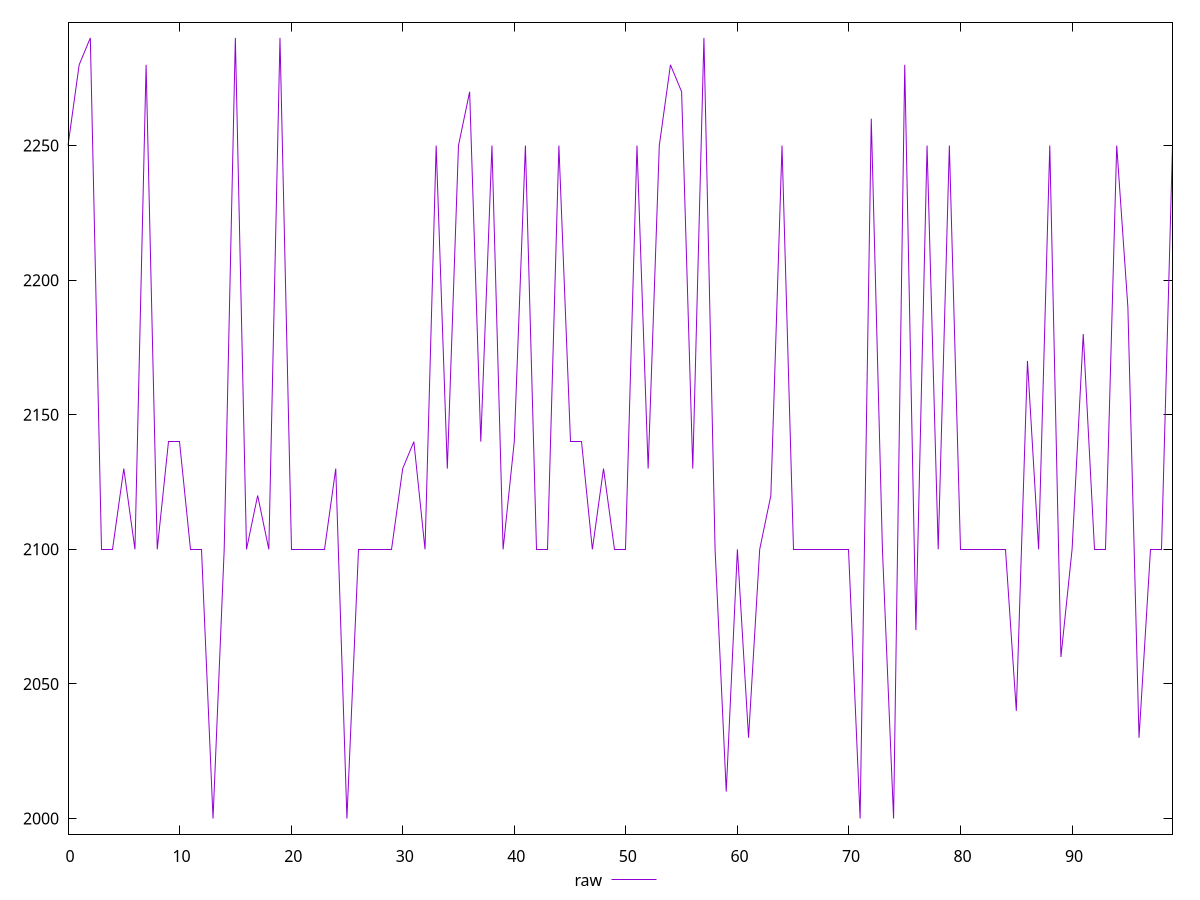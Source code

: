 reset

$raw <<EOF
0 2250
1 2280
2 2290
3 2100
4 2100
5 2130
6 2100
7 2280
8 2100
9 2140
10 2140
11 2100
12 2100
13 2000
14 2100
15 2290
16 2100
17 2120
18 2100
19 2290
20 2100
21 2100
22 2100
23 2100
24 2130
25 2000
26 2100
27 2100
28 2100
29 2100
30 2130
31 2140
32 2100
33 2250
34 2130
35 2250
36 2270
37 2140
38 2250
39 2100
40 2140
41 2250
42 2100
43 2100
44 2250
45 2140
46 2140
47 2100
48 2130
49 2100
50 2100
51 2250
52 2130
53 2250
54 2280
55 2270
56 2130
57 2290
58 2100
59 2010
60 2100
61 2030
62 2100
63 2120
64 2250
65 2100
66 2100
67 2100
68 2100
69 2100
70 2100
71 2000
72 2260
73 2100
74 2000
75 2280
76 2070
77 2250
78 2100
79 2250
80 2100
81 2100
82 2100
83 2100
84 2100
85 2040
86 2170
87 2100
88 2250
89 2060
90 2100
91 2180
92 2100
93 2100
94 2250
95 2190
96 2030
97 2100
98 2100
99 2250
EOF

set key outside below
set xrange [0:99]
set yrange [1994.2:2295.8]
set trange [1994.2:2295.8]
set terminal svg size 640, 500 enhanced background rgb 'white'
set output "report_00018_2021-02-10T15-25-16.877Z/unused-javascript/samples/pages+cached+noadtech/raw/values.svg"

plot $raw title "raw" with line

reset
